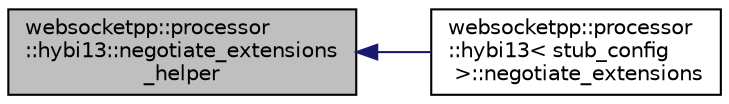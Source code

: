 digraph "websocketpp::processor::hybi13::negotiate_extensions_helper"
{
  edge [fontname="Helvetica",fontsize="10",labelfontname="Helvetica",labelfontsize="10"];
  node [fontname="Helvetica",fontsize="10",shape=record];
  rankdir="LR";
  Node22 [label="websocketpp::processor\l::hybi13::negotiate_extensions\l_helper",height=0.2,width=0.4,color="black", fillcolor="grey75", style="filled", fontcolor="black"];
  Node22 -> Node23 [dir="back",color="midnightblue",fontsize="10",style="solid",fontname="Helvetica"];
  Node23 [label="websocketpp::processor\l::hybi13\< stub_config\l \>::negotiate_extensions",height=0.2,width=0.4,color="black", fillcolor="white", style="filled",URL="$classwebsocketpp_1_1processor_1_1hybi13.html#aee995e6a4a29a800ce3b031885814ed1"];
}
